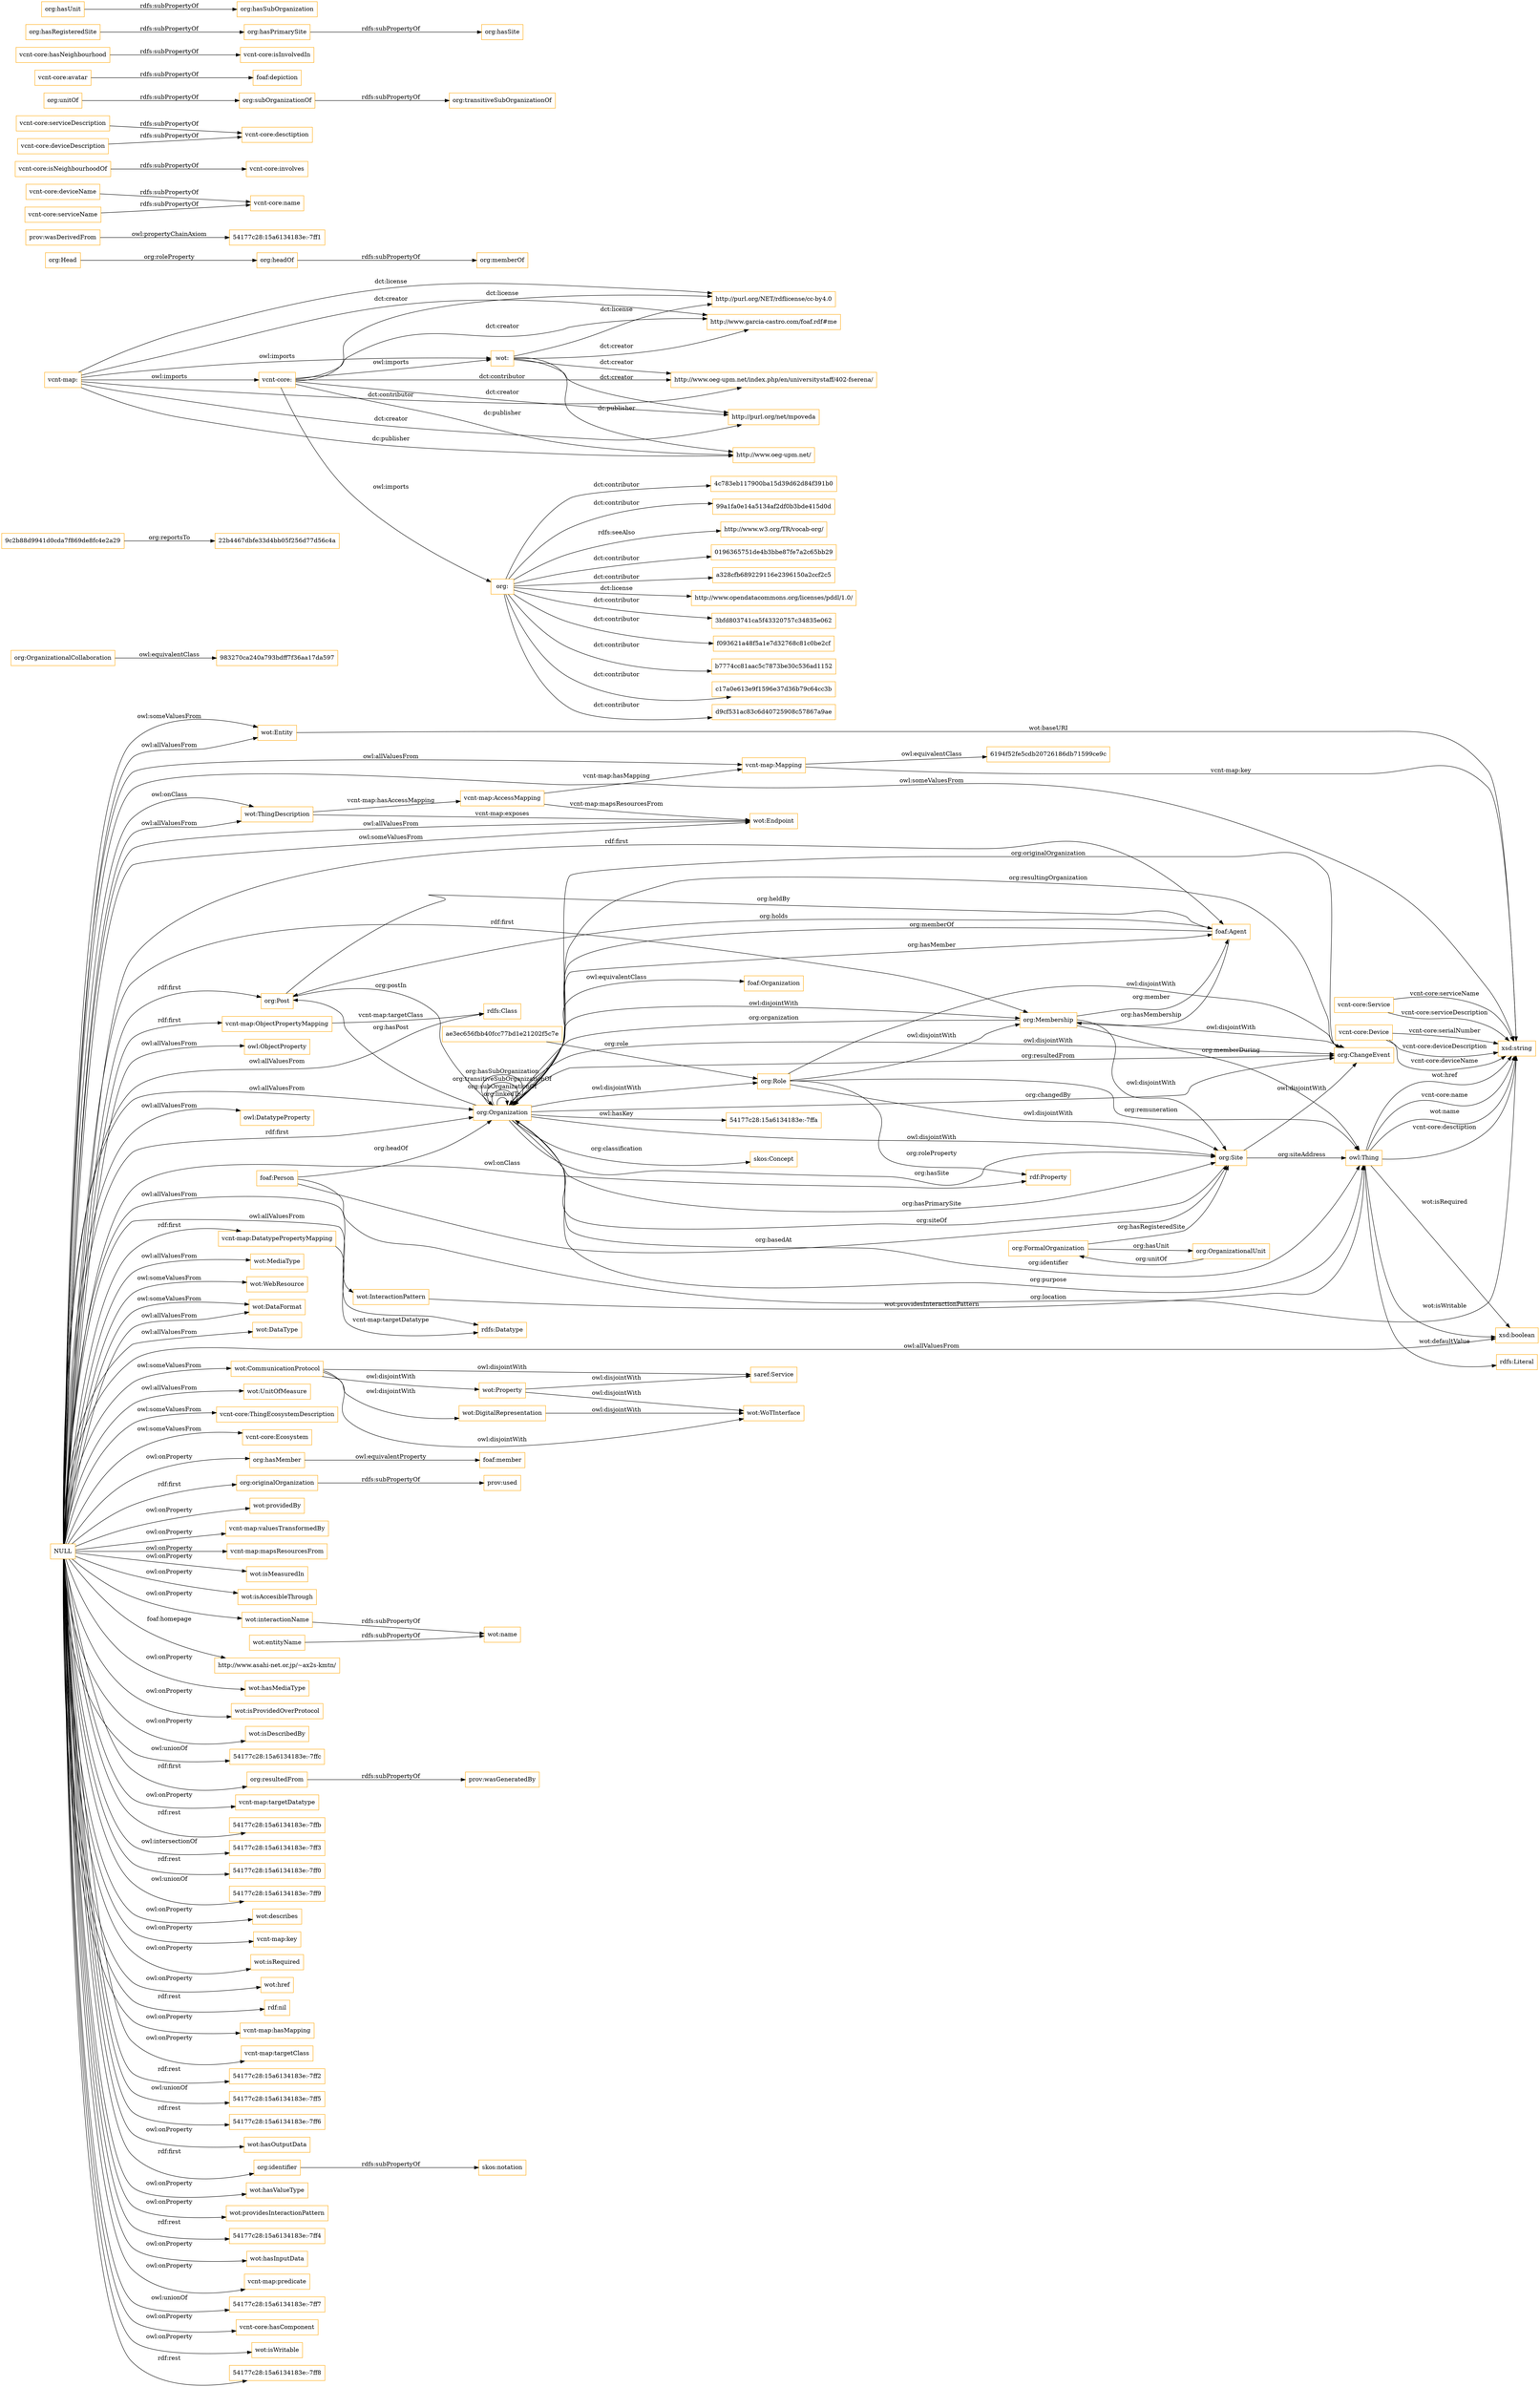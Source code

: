 digraph ar2dtool_diagram { 
rankdir=LR;
size="1501"
node [shape = rectangle, color="orange"]; "vcnt-map:AccessMapping" "owl:ObjectProperty" "vcnt-map:ObjectPropertyMapping" "rdfs:Class" "owl:DatatypeProperty" "rdf:Property" "rdfs:Datatype" "6194f52fe5cdb20726186db71599ce9c" "vcnt-map:DatatypePropertyMapping" "vcnt-map:Mapping" "wot:CommunicationProtocol" "wot:MediaType" "wot:WebResource" "wot:DataFormat" "wot:DigitalRepresentation" "wot:InteractionPattern" "wot:WoTInterface" "wot:DataType" "saref:Service" "wot:Property" "wot:Entity" "wot:ThingDescription" "wot:UnitOfMeasure" "wot:Endpoint" "vcnt-core:Service" "vcnt-core:ThingEcosystemDescription" "vcnt-core:Device" "vcnt-core:Ecosystem" "org:Post" "983270ca240a793bdff7f36aa17da597" "ae3ec656fbb40fcc77bd1e21202f5c7e" "org:Site" "org:FormalOrganization" "22b4467dbfe33d4bb05f256d77d56c4a" "org:OrganizationalCollaboration" "9c2b88d9941d0cda7f869de8fc4e2a29" "org:Organization" "org:Role" "org:OrganizationalUnit" "org:ChangeEvent" "org:Membership" ; /*classes style*/
	"org:Role" -> "org:ChangeEvent" [ label = "owl:disjointWith" ];
	"org:Role" -> "org:Site" [ label = "owl:disjointWith" ];
	"org:Role" -> "org:Membership" [ label = "owl:disjointWith" ];
	"vcnt-core:" -> "http://www.oeg-upm.net/index.php/en/universitystaff/402-fserena/" [ label = "dct:contributor" ];
	"vcnt-core:" -> "http://purl.org/NET/rdflicense/cc-by4.0" [ label = "dct:license" ];
	"vcnt-core:" -> "wot:" [ label = "owl:imports" ];
	"vcnt-core:" -> "http://www.garcia-castro.com/foaf.rdf#me" [ label = "dct:creator" ];
	"vcnt-core:" -> "http://purl.org/net/mpoveda" [ label = "dct:creator" ];
	"vcnt-core:" -> "http://www.oeg-upm.net/" [ label = "dc:publisher" ];
	"vcnt-core:" -> "org:" [ label = "owl:imports" ];
	"vcnt-map:Mapping" -> "6194f52fe5cdb20726186db71599ce9c" [ label = "owl:equivalentClass" ];
	"wot:DigitalRepresentation" -> "wot:WoTInterface" [ label = "owl:disjointWith" ];
	"org:headOf" -> "org:memberOf" [ label = "rdfs:subPropertyOf" ];
	"prov:wasDerivedFrom" -> "54177c28:15a6134183e:-7ff1" [ label = "owl:propertyChainAxiom" ];
	"org:hasMember" -> "foaf:member" [ label = "owl:equivalentProperty" ];
	"org:Membership" -> "org:ChangeEvent" [ label = "owl:disjointWith" ];
	"org:Membership" -> "org:Site" [ label = "owl:disjointWith" ];
	"org:Organization" -> "org:Role" [ label = "owl:disjointWith" ];
	"org:Organization" -> "org:ChangeEvent" [ label = "owl:disjointWith" ];
	"org:Organization" -> "foaf:Organization" [ label = "owl:equivalentClass" ];
	"org:Organization" -> "54177c28:15a6134183e:-7ffa" [ label = "owl:hasKey" ];
	"org:Organization" -> "org:Membership" [ label = "owl:disjointWith" ];
	"org:Organization" -> "org:Site" [ label = "owl:disjointWith" ];
	"wot:entityName" -> "wot:name" [ label = "rdfs:subPropertyOf" ];
	"vcnt-core:deviceName" -> "vcnt-core:name" [ label = "rdfs:subPropertyOf" ];
	"org:originalOrganization" -> "prov:used" [ label = "rdfs:subPropertyOf" ];
	"org:Site" -> "org:ChangeEvent" [ label = "owl:disjointWith" ];
	"vcnt-core:isNeighbourhoodOf" -> "vcnt-core:involves" [ label = "rdfs:subPropertyOf" ];
	"vcnt-core:serviceDescription" -> "vcnt-core:desctiption" [ label = "rdfs:subPropertyOf" ];
	"org:subOrganizationOf" -> "org:transitiveSubOrganizationOf" [ label = "rdfs:subPropertyOf" ];
	"NULL" -> "wot:MediaType" [ label = "owl:allValuesFrom" ];
	"NULL" -> "wot:providedBy" [ label = "owl:onProperty" ];
	"NULL" -> "vcnt-map:valuesTransformedBy" [ label = "owl:onProperty" ];
	"NULL" -> "vcnt-map:mapsResourcesFrom" [ label = "owl:onProperty" ];
	"NULL" -> "wot:isMeasuredIn" [ label = "owl:onProperty" ];
	"NULL" -> "wot:isAccesibleThrough" [ label = "owl:onProperty" ];
	"NULL" -> "xsd:boolean" [ label = "owl:allValuesFrom" ];
	"NULL" -> "wot:interactionName" [ label = "owl:onProperty" ];
	"NULL" -> "http://www.asahi-net.or.jp/~ax2s-kmtn/" [ label = "foaf:homepage" ];
	"NULL" -> "wot:hasMediaType" [ label = "owl:onProperty" ];
	"NULL" -> "wot:isProvidedOverProtocol" [ label = "owl:onProperty" ];
	"NULL" -> "wot:isDescribedBy" [ label = "owl:onProperty" ];
	"NULL" -> "org:Organization" [ label = "owl:allValuesFrom" ];
	"NULL" -> "54177c28:15a6134183e:-7ffc" [ label = "owl:unionOf" ];
	"NULL" -> "org:resultedFrom" [ label = "rdf:first" ];
	"NULL" -> "vcnt-map:targetDatatype" [ label = "owl:onProperty" ];
	"NULL" -> "vcnt-core:Ecosystem" [ label = "owl:someValuesFrom" ];
	"NULL" -> "54177c28:15a6134183e:-7ffb" [ label = "rdf:rest" ];
	"NULL" -> "54177c28:15a6134183e:-7ff3" [ label = "owl:intersectionOf" ];
	"NULL" -> "54177c28:15a6134183e:-7ff0" [ label = "rdf:rest" ];
	"NULL" -> "org:hasMember" [ label = "owl:onProperty" ];
	"NULL" -> "foaf:Agent" [ label = "rdf:first" ];
	"NULL" -> "wot:ThingDescription" [ label = "owl:onClass" ];
	"NULL" -> "rdfs:Class" [ label = "owl:allValuesFrom" ];
	"NULL" -> "org:originalOrganization" [ label = "rdf:first" ];
	"NULL" -> "54177c28:15a6134183e:-7ff9" [ label = "owl:unionOf" ];
	"NULL" -> "wot:describes" [ label = "owl:onProperty" ];
	"NULL" -> "vcnt-map:key" [ label = "owl:onProperty" ];
	"NULL" -> "wot:Entity" [ label = "owl:allValuesFrom" ];
	"NULL" -> "wot:isRequired" [ label = "owl:onProperty" ];
	"NULL" -> "wot:ThingDescription" [ label = "owl:allValuesFrom" ];
	"NULL" -> "vcnt-core:ThingEcosystemDescription" [ label = "owl:someValuesFrom" ];
	"NULL" -> "wot:href" [ label = "owl:onProperty" ];
	"NULL" -> "rdf:nil" [ label = "rdf:rest" ];
	"NULL" -> "vcnt-map:hasMapping" [ label = "owl:onProperty" ];
	"NULL" -> "vcnt-map:targetClass" [ label = "owl:onProperty" ];
	"NULL" -> "54177c28:15a6134183e:-7ff2" [ label = "rdf:rest" ];
	"NULL" -> "wot:Endpoint" [ label = "owl:allValuesFrom" ];
	"NULL" -> "rdf:Property" [ label = "owl:onClass" ];
	"NULL" -> "wot:DataFormat" [ label = "owl:allValuesFrom" ];
	"NULL" -> "54177c28:15a6134183e:-7ff5" [ label = "owl:unionOf" ];
	"NULL" -> "54177c28:15a6134183e:-7ff6" [ label = "rdf:rest" ];
	"NULL" -> "wot:InteractionPattern" [ label = "owl:allValuesFrom" ];
	"NULL" -> "wot:UnitOfMeasure" [ label = "owl:allValuesFrom" ];
	"NULL" -> "wot:hasOutputData" [ label = "owl:onProperty" ];
	"NULL" -> "owl:DatatypeProperty" [ label = "owl:allValuesFrom" ];
	"NULL" -> "org:identifier" [ label = "rdf:first" ];
	"NULL" -> "owl:ObjectProperty" [ label = "owl:allValuesFrom" ];
	"NULL" -> "org:Post" [ label = "rdf:first" ];
	"NULL" -> "wot:hasValueType" [ label = "owl:onProperty" ];
	"NULL" -> "wot:DataType" [ label = "owl:allValuesFrom" ];
	"NULL" -> "vcnt-map:DatatypePropertyMapping" [ label = "rdf:first" ];
	"NULL" -> "wot:DataFormat" [ label = "owl:someValuesFrom" ];
	"NULL" -> "rdfs:Datatype" [ label = "owl:allValuesFrom" ];
	"NULL" -> "wot:Endpoint" [ label = "owl:someValuesFrom" ];
	"NULL" -> "wot:providesInteractionPattern" [ label = "owl:onProperty" ];
	"NULL" -> "org:Membership" [ label = "rdf:first" ];
	"NULL" -> "vcnt-map:Mapping" [ label = "owl:allValuesFrom" ];
	"NULL" -> "54177c28:15a6134183e:-7ff4" [ label = "rdf:rest" ];
	"NULL" -> "wot:hasInputData" [ label = "owl:onProperty" ];
	"NULL" -> "wot:CommunicationProtocol" [ label = "owl:someValuesFrom" ];
	"NULL" -> "vcnt-map:predicate" [ label = "owl:onProperty" ];
	"NULL" -> "54177c28:15a6134183e:-7ff7" [ label = "owl:unionOf" ];
	"NULL" -> "vcnt-map:ObjectPropertyMapping" [ label = "rdf:first" ];
	"NULL" -> "wot:WebResource" [ label = "owl:someValuesFrom" ];
	"NULL" -> "vcnt-core:hasComponent" [ label = "owl:onProperty" ];
	"NULL" -> "org:Organization" [ label = "rdf:first" ];
	"NULL" -> "wot:isWritable" [ label = "owl:onProperty" ];
	"NULL" -> "wot:Entity" [ label = "owl:someValuesFrom" ];
	"NULL" -> "xsd:string" [ label = "owl:someValuesFrom" ];
	"NULL" -> "54177c28:15a6134183e:-7ff8" [ label = "rdf:rest" ];
	"vcnt-map:" -> "wot:" [ label = "owl:imports" ];
	"vcnt-map:" -> "http://purl.org/NET/rdflicense/cc-by4.0" [ label = "dct:license" ];
	"vcnt-map:" -> "http://www.oeg-upm.net/" [ label = "dc:publisher" ];
	"vcnt-map:" -> "vcnt-core:" [ label = "owl:imports" ];
	"vcnt-map:" -> "http://www.garcia-castro.com/foaf.rdf#me" [ label = "dct:creator" ];
	"vcnt-map:" -> "http://purl.org/net/mpoveda" [ label = "dct:creator" ];
	"vcnt-map:" -> "http://www.oeg-upm.net/index.php/en/universitystaff/402-fserena/" [ label = "dct:contributor" ];
	"vcnt-core:avatar" -> "foaf:depiction" [ label = "rdfs:subPropertyOf" ];
	"org:resultedFrom" -> "prov:wasGeneratedBy" [ label = "rdfs:subPropertyOf" ];
	"org:Head" -> "org:headOf" [ label = "org:roleProperty" ];
	"vcnt-core:serviceName" -> "vcnt-core:name" [ label = "rdfs:subPropertyOf" ];
	"org:" -> "b7774cc81aac5c7873be30c536ad1152" [ label = "dct:contributor" ];
	"org:" -> "c17a0e613e9f1596e37d36b79c64cc3b" [ label = "dct:contributor" ];
	"org:" -> "d9cf531ac83c6d40725908c57867a9ae" [ label = "dct:contributor" ];
	"org:" -> "4c783eb117900ba15d39d62d84f391b0" [ label = "dct:contributor" ];
	"org:" -> "99a1fa0e14a5134af2df0b3bde415d0d" [ label = "dct:contributor" ];
	"org:" -> "http://www.w3.org/TR/vocab-org/" [ label = "rdfs:seeAlso" ];
	"org:" -> "0196365751de4b3bbe87fe7a2c65bb29" [ label = "dct:contributor" ];
	"org:" -> "a328cfb689229116e2396150a2ccf2c5" [ label = "dct:contributor" ];
	"org:" -> "http://www.opendatacommons.org/licenses/pddl/1.0/" [ label = "dct:license" ];
	"org:" -> "3bfd803741ca5f43320757c34835e062" [ label = "dct:contributor" ];
	"org:" -> "f093621a48f5a1e7d32768c81c0be2cf" [ label = "dct:contributor" ];
	"org:OrganizationalCollaboration" -> "983270ca240a793bdff7f36aa17da597" [ label = "owl:equivalentClass" ];
	"wot:CommunicationProtocol" -> "wot:DigitalRepresentation" [ label = "owl:disjointWith" ];
	"wot:CommunicationProtocol" -> "wot:Property" [ label = "owl:disjointWith" ];
	"wot:CommunicationProtocol" -> "wot:WoTInterface" [ label = "owl:disjointWith" ];
	"wot:CommunicationProtocol" -> "saref:Service" [ label = "owl:disjointWith" ];
	"wot:interactionName" -> "wot:name" [ label = "rdfs:subPropertyOf" ];
	"vcnt-core:hasNeighbourhood" -> "vcnt-core:isInvolvedIn" [ label = "rdfs:subPropertyOf" ];
	"wot:Property" -> "saref:Service" [ label = "owl:disjointWith" ];
	"wot:Property" -> "wot:WoTInterface" [ label = "owl:disjointWith" ];
	"org:hasRegisteredSite" -> "org:hasPrimarySite" [ label = "rdfs:subPropertyOf" ];
	"org:hasPrimarySite" -> "org:hasSite" [ label = "rdfs:subPropertyOf" ];
	"org:unitOf" -> "org:subOrganizationOf" [ label = "rdfs:subPropertyOf" ];
	"org:identifier" -> "skos:notation" [ label = "rdfs:subPropertyOf" ];
	"vcnt-core:deviceDescription" -> "vcnt-core:desctiption" [ label = "rdfs:subPropertyOf" ];
	"wot:" -> "http://www.oeg-upm.net/" [ label = "dc:publisher" ];
	"wot:" -> "http://purl.org/net/mpoveda" [ label = "dct:creator" ];
	"wot:" -> "http://www.oeg-upm.net/index.php/en/universitystaff/402-fserena/" [ label = "dct:creator" ];
	"wot:" -> "http://www.garcia-castro.com/foaf.rdf#me" [ label = "dct:creator" ];
	"wot:" -> "http://purl.org/NET/rdflicense/cc-by4.0" [ label = "dct:license" ];
	"org:hasUnit" -> "org:hasSubOrganization" [ label = "rdfs:subPropertyOf" ];
	"owl:Thing" -> "rdfs:Literal" [ label = "wot:defaultValue" ];
	"org:Organization" -> "org:Site" [ label = "org:hasSite" ];
	"org:Organization" -> "skos:Concept" [ label = "org:classification" ];
	"org:Organization" -> "org:Organization" [ label = "org:linkedTo" ];
	"vcnt-map:DatatypePropertyMapping" -> "rdfs:Datatype" [ label = "vcnt-map:targetDatatype" ];
	"wot:Entity" -> "xsd:string" [ label = "wot:baseURI" ];
	"org:Organization" -> "foaf:Agent" [ label = "org:hasMember" ];
	"vcnt-map:Mapping" -> "xsd:string" [ label = "vcnt-map:key" ];
	"owl:Thing" -> "xsd:boolean" [ label = "wot:isRequired" ];
	"org:Role" -> "rdf:Property" [ label = "org:roleProperty" ];
	"vcnt-core:Service" -> "xsd:string" [ label = "vcnt-core:serviceDescription" ];
	"org:Organization" -> "org:ChangeEvent" [ label = "org:resultedFrom" ];
	"vcnt-core:Device" -> "xsd:string" [ label = "vcnt-core:deviceName" ];
	"org:Site" -> "org:Organization" [ label = "org:siteOf" ];
	"org:Site" -> "owl:Thing" [ label = "org:siteAddress" ];
	"org:ChangeEvent" -> "org:Organization" [ label = "org:originalOrganization" ];
	"org:ChangeEvent" -> "org:Organization" [ label = "org:resultingOrganization" ];
	"owl:Thing" -> "xsd:string" [ label = "vcnt-core:desctiption" ];
	"foaf:Person" -> "xsd:string" [ label = "org:location" ];
	"org:Organization" -> "org:Organization" [ label = "org:subOrganizationOf" ];
	"foaf:Agent" -> "org:Post" [ label = "org:holds" ];
	"org:FormalOrganization" -> "org:Site" [ label = "org:hasRegisteredSite" ];
	"owl:Thing" -> "xsd:string" [ label = "wot:href" ];
	"org:OrganizationalUnit" -> "org:FormalOrganization" [ label = "org:unitOf" ];
	"vcnt-map:AccessMapping" -> "wot:Endpoint" [ label = "vcnt-map:mapsResourcesFrom" ];
	"org:Organization" -> "org:Organization" [ label = "org:transitiveSubOrganizationOf" ];
	"owl:Thing" -> "xsd:string" [ label = "vcnt-core:name" ];
	"org:Organization" -> "org:Post" [ label = "org:hasPost" ];
	"org:FormalOrganization" -> "org:OrganizationalUnit" [ label = "org:hasUnit" ];
	"org:Membership" -> "foaf:Agent" [ label = "org:member" ];
	"vcnt-map:AccessMapping" -> "vcnt-map:Mapping" [ label = "vcnt-map:hasMapping" ];
	"wot:InteractionPattern" -> "owl:Thing" [ label = "wot:providesInteractionPattern" ];
	"org:Organization" -> "org:Organization" [ label = "org:hasSubOrganization" ];
	"org:Organization" -> "owl:Thing" [ label = "org:identifier" ];
	"vcnt-map:ObjectPropertyMapping" -> "rdfs:Class" [ label = "vcnt-map:targetClass" ];
	"org:Role" -> "owl:Thing" [ label = "org:remuneration" ];
	"vcnt-core:Device" -> "xsd:string" [ label = "vcnt-core:serialNumber" ];
	"org:Membership" -> "owl:Thing" [ label = "org:memberDuring" ];
	"org:Organization" -> "org:Site" [ label = "org:hasPrimarySite" ];
	"org:Post" -> "org:Organization" [ label = "org:postIn" ];
	"vcnt-core:Device" -> "xsd:string" [ label = "vcnt-core:deviceDescription" ];
	"foaf:Agent" -> "org:Membership" [ label = "org:hasMembership" ];
	"org:Post" -> "foaf:Agent" [ label = "org:heldBy" ];
	"owl:Thing" -> "xsd:string" [ label = "wot:name" ];
	"org:Organization" -> "owl:Thing" [ label = "org:purpose" ];
	"org:Membership" -> "org:Organization" [ label = "org:organization" ];
	"owl:Thing" -> "xsd:boolean" [ label = "wot:isWritable" ];
	"vcnt-core:Service" -> "xsd:string" [ label = "vcnt-core:serviceName" ];
	"wot:ThingDescription" -> "wot:Endpoint" [ label = "vcnt-map:exposes" ];
	"foaf:Agent" -> "org:Organization" [ label = "org:memberOf" ];
	"9c2b88d9941d0cda7f869de8fc4e2a29" -> "22b4467dbfe33d4bb05f256d77d56c4a" [ label = "org:reportsTo" ];
	"ae3ec656fbb40fcc77bd1e21202f5c7e" -> "org:Role" [ label = "org:role" ];
	"foaf:Person" -> "org:Site" [ label = "org:basedAt" ];
	"wot:ThingDescription" -> "vcnt-map:AccessMapping" [ label = "vcnt-map:hasAccessMapping" ];
	"org:Organization" -> "org:ChangeEvent" [ label = "org:changedBy" ];
	"foaf:Person" -> "org:Organization" [ label = "org:headOf" ];

}
